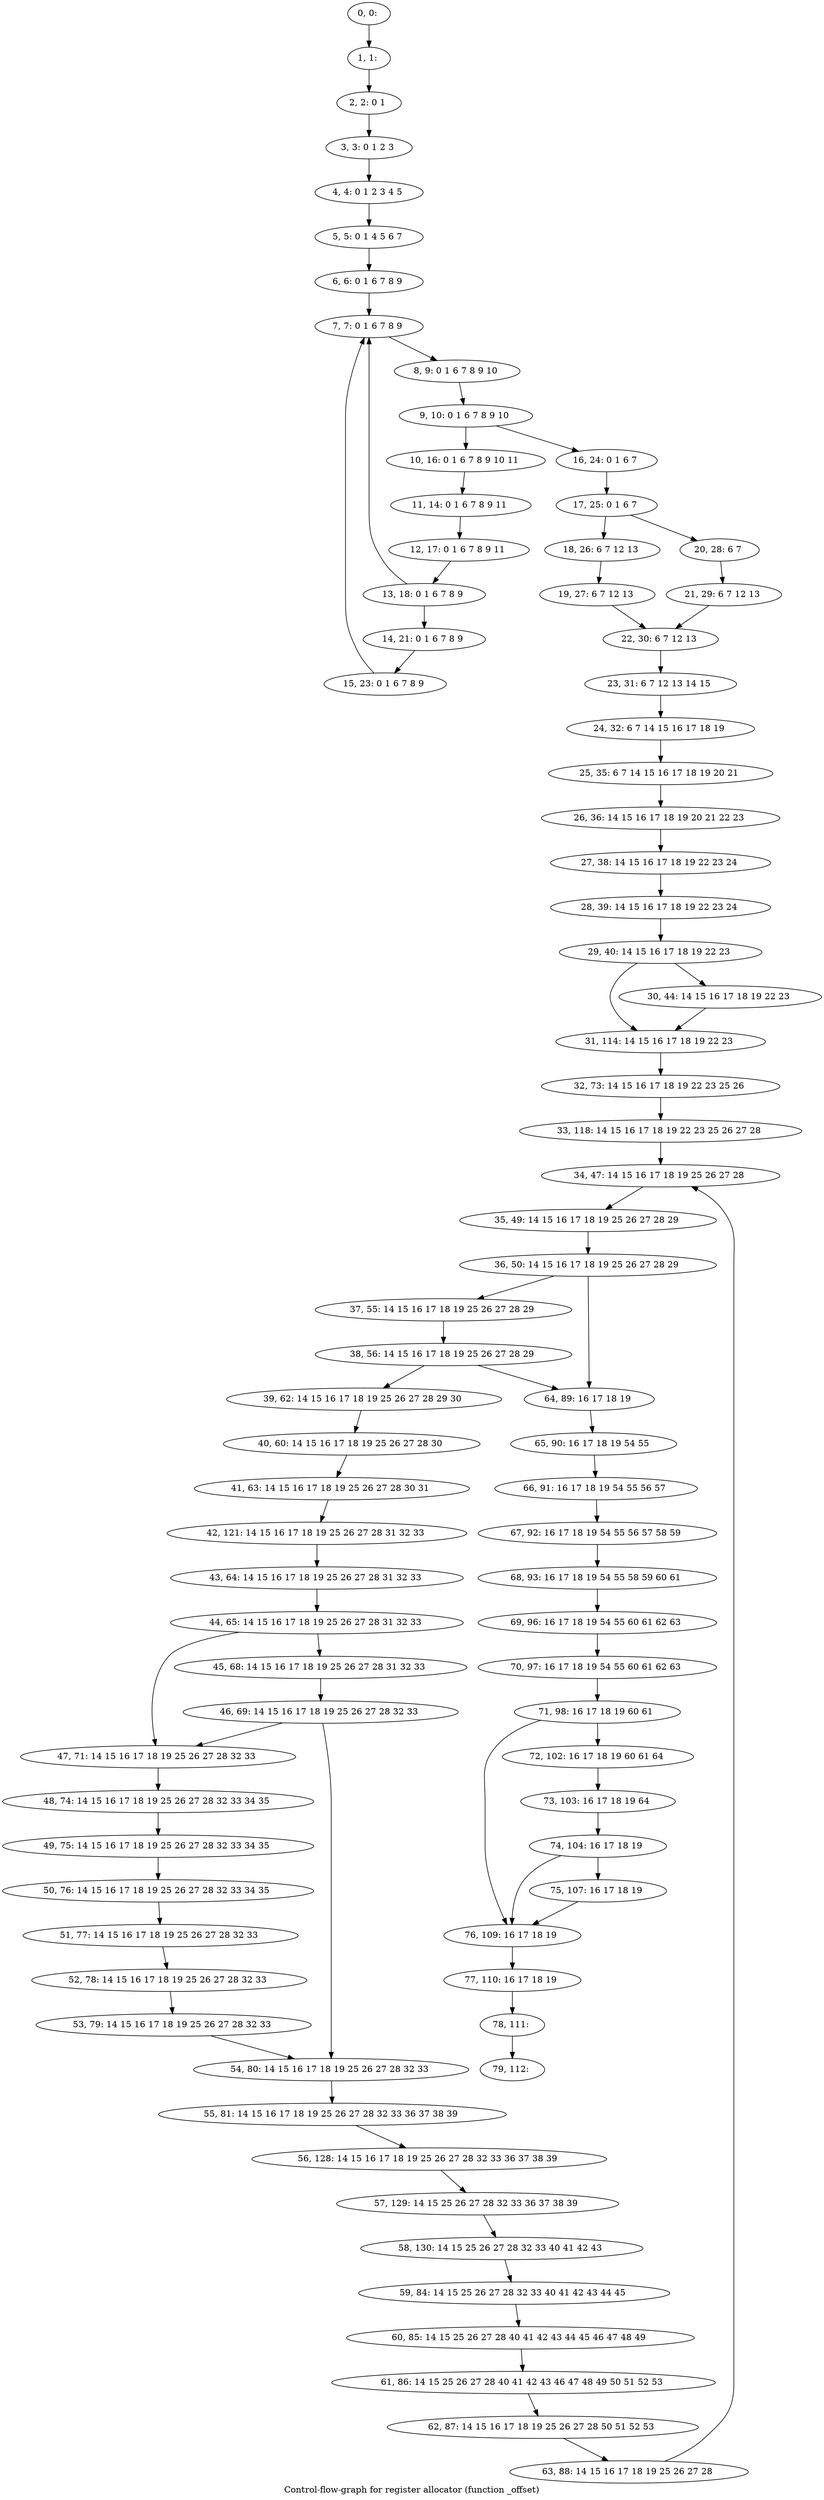 digraph G {
graph [label="Control-flow-graph for register allocator (function _offset)"]
0[label="0, 0: "];
1[label="1, 1: "];
2[label="2, 2: 0 1 "];
3[label="3, 3: 0 1 2 3 "];
4[label="4, 4: 0 1 2 3 4 5 "];
5[label="5, 5: 0 1 4 5 6 7 "];
6[label="6, 6: 0 1 6 7 8 9 "];
7[label="7, 7: 0 1 6 7 8 9 "];
8[label="8, 9: 0 1 6 7 8 9 10 "];
9[label="9, 10: 0 1 6 7 8 9 10 "];
10[label="10, 16: 0 1 6 7 8 9 10 11 "];
11[label="11, 14: 0 1 6 7 8 9 11 "];
12[label="12, 17: 0 1 6 7 8 9 11 "];
13[label="13, 18: 0 1 6 7 8 9 "];
14[label="14, 21: 0 1 6 7 8 9 "];
15[label="15, 23: 0 1 6 7 8 9 "];
16[label="16, 24: 0 1 6 7 "];
17[label="17, 25: 0 1 6 7 "];
18[label="18, 26: 6 7 12 13 "];
19[label="19, 27: 6 7 12 13 "];
20[label="20, 28: 6 7 "];
21[label="21, 29: 6 7 12 13 "];
22[label="22, 30: 6 7 12 13 "];
23[label="23, 31: 6 7 12 13 14 15 "];
24[label="24, 32: 6 7 14 15 16 17 18 19 "];
25[label="25, 35: 6 7 14 15 16 17 18 19 20 21 "];
26[label="26, 36: 14 15 16 17 18 19 20 21 22 23 "];
27[label="27, 38: 14 15 16 17 18 19 22 23 24 "];
28[label="28, 39: 14 15 16 17 18 19 22 23 24 "];
29[label="29, 40: 14 15 16 17 18 19 22 23 "];
30[label="30, 44: 14 15 16 17 18 19 22 23 "];
31[label="31, 114: 14 15 16 17 18 19 22 23 "];
32[label="32, 73: 14 15 16 17 18 19 22 23 25 26 "];
33[label="33, 118: 14 15 16 17 18 19 22 23 25 26 27 28 "];
34[label="34, 47: 14 15 16 17 18 19 25 26 27 28 "];
35[label="35, 49: 14 15 16 17 18 19 25 26 27 28 29 "];
36[label="36, 50: 14 15 16 17 18 19 25 26 27 28 29 "];
37[label="37, 55: 14 15 16 17 18 19 25 26 27 28 29 "];
38[label="38, 56: 14 15 16 17 18 19 25 26 27 28 29 "];
39[label="39, 62: 14 15 16 17 18 19 25 26 27 28 29 30 "];
40[label="40, 60: 14 15 16 17 18 19 25 26 27 28 30 "];
41[label="41, 63: 14 15 16 17 18 19 25 26 27 28 30 31 "];
42[label="42, 121: 14 15 16 17 18 19 25 26 27 28 31 32 33 "];
43[label="43, 64: 14 15 16 17 18 19 25 26 27 28 31 32 33 "];
44[label="44, 65: 14 15 16 17 18 19 25 26 27 28 31 32 33 "];
45[label="45, 68: 14 15 16 17 18 19 25 26 27 28 31 32 33 "];
46[label="46, 69: 14 15 16 17 18 19 25 26 27 28 32 33 "];
47[label="47, 71: 14 15 16 17 18 19 25 26 27 28 32 33 "];
48[label="48, 74: 14 15 16 17 18 19 25 26 27 28 32 33 34 35 "];
49[label="49, 75: 14 15 16 17 18 19 25 26 27 28 32 33 34 35 "];
50[label="50, 76: 14 15 16 17 18 19 25 26 27 28 32 33 34 35 "];
51[label="51, 77: 14 15 16 17 18 19 25 26 27 28 32 33 "];
52[label="52, 78: 14 15 16 17 18 19 25 26 27 28 32 33 "];
53[label="53, 79: 14 15 16 17 18 19 25 26 27 28 32 33 "];
54[label="54, 80: 14 15 16 17 18 19 25 26 27 28 32 33 "];
55[label="55, 81: 14 15 16 17 18 19 25 26 27 28 32 33 36 37 38 39 "];
56[label="56, 128: 14 15 16 17 18 19 25 26 27 28 32 33 36 37 38 39 "];
57[label="57, 129: 14 15 25 26 27 28 32 33 36 37 38 39 "];
58[label="58, 130: 14 15 25 26 27 28 32 33 40 41 42 43 "];
59[label="59, 84: 14 15 25 26 27 28 32 33 40 41 42 43 44 45 "];
60[label="60, 85: 14 15 25 26 27 28 40 41 42 43 44 45 46 47 48 49 "];
61[label="61, 86: 14 15 25 26 27 28 40 41 42 43 46 47 48 49 50 51 52 53 "];
62[label="62, 87: 14 15 16 17 18 19 25 26 27 28 50 51 52 53 "];
63[label="63, 88: 14 15 16 17 18 19 25 26 27 28 "];
64[label="64, 89: 16 17 18 19 "];
65[label="65, 90: 16 17 18 19 54 55 "];
66[label="66, 91: 16 17 18 19 54 55 56 57 "];
67[label="67, 92: 16 17 18 19 54 55 56 57 58 59 "];
68[label="68, 93: 16 17 18 19 54 55 58 59 60 61 "];
69[label="69, 96: 16 17 18 19 54 55 60 61 62 63 "];
70[label="70, 97: 16 17 18 19 54 55 60 61 62 63 "];
71[label="71, 98: 16 17 18 19 60 61 "];
72[label="72, 102: 16 17 18 19 60 61 64 "];
73[label="73, 103: 16 17 18 19 64 "];
74[label="74, 104: 16 17 18 19 "];
75[label="75, 107: 16 17 18 19 "];
76[label="76, 109: 16 17 18 19 "];
77[label="77, 110: 16 17 18 19 "];
78[label="78, 111: "];
79[label="79, 112: "];
0->1 ;
1->2 ;
2->3 ;
3->4 ;
4->5 ;
5->6 ;
6->7 ;
7->8 ;
8->9 ;
9->10 ;
9->16 ;
10->11 ;
11->12 ;
12->13 ;
13->14 ;
13->7 ;
14->15 ;
15->7 ;
16->17 ;
17->18 ;
17->20 ;
18->19 ;
19->22 ;
20->21 ;
21->22 ;
22->23 ;
23->24 ;
24->25 ;
25->26 ;
26->27 ;
27->28 ;
28->29 ;
29->30 ;
29->31 ;
30->31 ;
31->32 ;
32->33 ;
33->34 ;
34->35 ;
35->36 ;
36->37 ;
36->64 ;
37->38 ;
38->39 ;
38->64 ;
39->40 ;
40->41 ;
41->42 ;
42->43 ;
43->44 ;
44->45 ;
44->47 ;
45->46 ;
46->47 ;
46->54 ;
47->48 ;
48->49 ;
49->50 ;
50->51 ;
51->52 ;
52->53 ;
53->54 ;
54->55 ;
55->56 ;
56->57 ;
57->58 ;
58->59 ;
59->60 ;
60->61 ;
61->62 ;
62->63 ;
63->34 ;
64->65 ;
65->66 ;
66->67 ;
67->68 ;
68->69 ;
69->70 ;
70->71 ;
71->72 ;
71->76 ;
72->73 ;
73->74 ;
74->75 ;
74->76 ;
75->76 ;
76->77 ;
77->78 ;
78->79 ;
}
